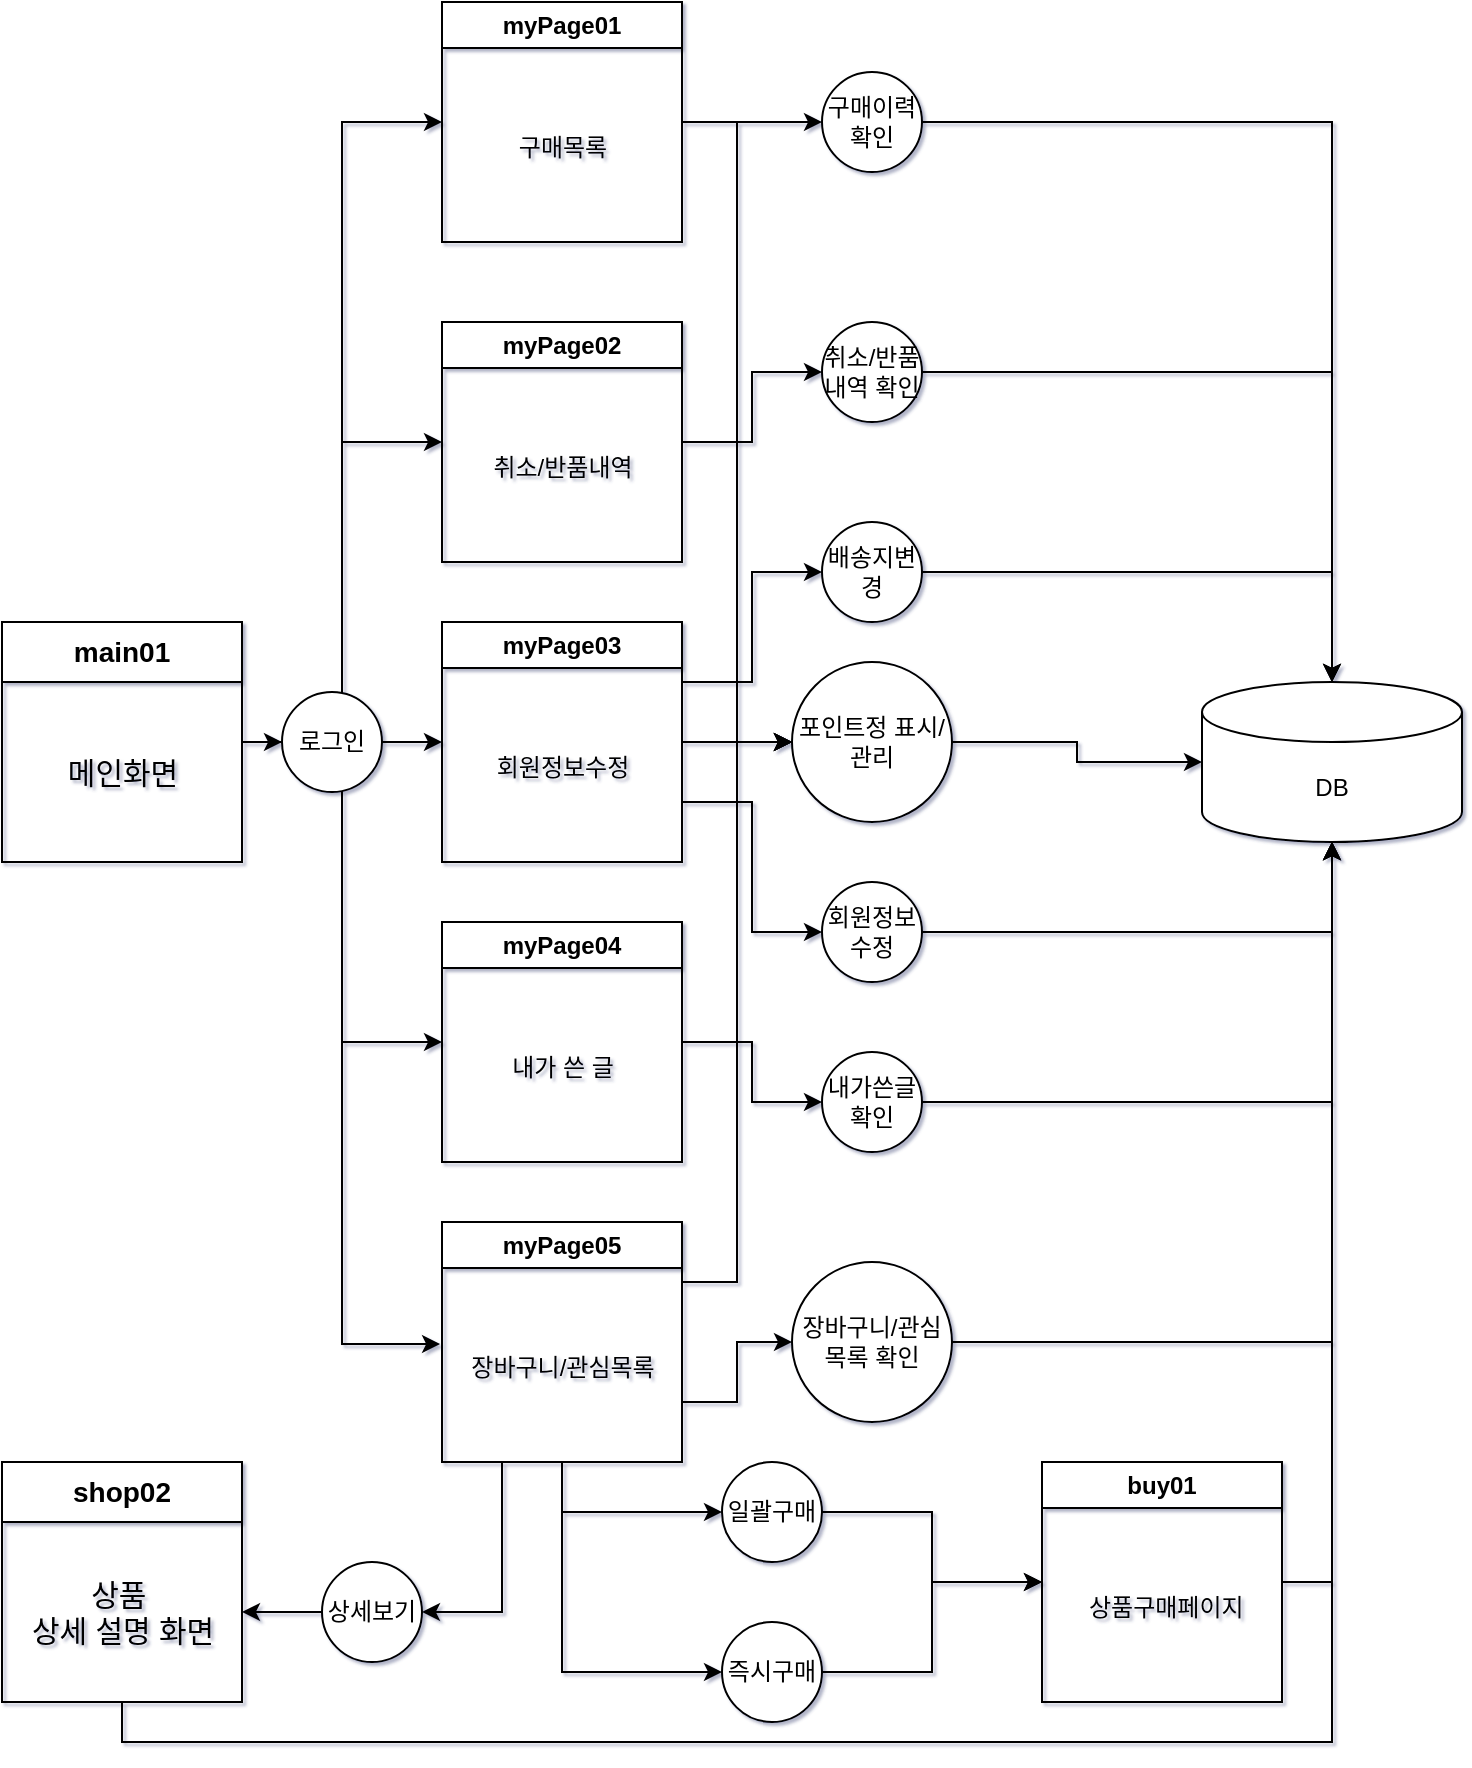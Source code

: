 <mxfile version="24.7.7">
  <diagram name="페이지-1" id="EHgfh_z8XSHx1F4_Pof_">
    <mxGraphModel dx="2074" dy="1140" grid="1" gridSize="10" guides="1" tooltips="1" connect="1" arrows="1" fold="1" page="1" pageScale="1" pageWidth="827" pageHeight="1169" background="#FFFFFF" math="0" shadow="1">
      <root>
        <mxCell id="0" />
        <mxCell id="1" parent="0" />
        <mxCell id="FQV0Odccfyke2C4MqBwn-14" style="edgeStyle=orthogonalEdgeStyle;rounded=0;orthogonalLoop=1;jettySize=auto;html=1;exitX=1;exitY=0.5;exitDx=0;exitDy=0;entryX=0;entryY=0.5;entryDx=0;entryDy=0;" edge="1" parent="1" source="FQV0Odccfyke2C4MqBwn-20" target="FQV0Odccfyke2C4MqBwn-8">
          <mxGeometry relative="1" as="geometry" />
        </mxCell>
        <mxCell id="FQV0Odccfyke2C4MqBwn-15" style="edgeStyle=orthogonalEdgeStyle;rounded=0;orthogonalLoop=1;jettySize=auto;html=1;exitX=1;exitY=0.5;exitDx=0;exitDy=0;entryX=0;entryY=0.5;entryDx=0;entryDy=0;" edge="1" parent="1" source="FQV0Odccfyke2C4MqBwn-1" target="FQV0Odccfyke2C4MqBwn-4">
          <mxGeometry relative="1" as="geometry" />
        </mxCell>
        <mxCell id="FQV0Odccfyke2C4MqBwn-16" style="edgeStyle=orthogonalEdgeStyle;rounded=0;orthogonalLoop=1;jettySize=auto;html=1;exitX=1;exitY=0.5;exitDx=0;exitDy=0;entryX=0;entryY=0.5;entryDx=0;entryDy=0;" edge="1" parent="1" source="FQV0Odccfyke2C4MqBwn-1" target="FQV0Odccfyke2C4MqBwn-6">
          <mxGeometry relative="1" as="geometry" />
        </mxCell>
        <mxCell id="FQV0Odccfyke2C4MqBwn-17" style="edgeStyle=orthogonalEdgeStyle;rounded=0;orthogonalLoop=1;jettySize=auto;html=1;exitX=1;exitY=0.5;exitDx=0;exitDy=0;entryX=0;entryY=0.5;entryDx=0;entryDy=0;" edge="1" parent="1" source="FQV0Odccfyke2C4MqBwn-1" target="FQV0Odccfyke2C4MqBwn-10">
          <mxGeometry relative="1" as="geometry" />
        </mxCell>
        <mxCell id="FQV0Odccfyke2C4MqBwn-1" value="&lt;font style=&quot;font-size: 14px;&quot;&gt;main01&lt;/font&gt;" style="swimlane;whiteSpace=wrap;html=1;startSize=30;" vertex="1" parent="1">
          <mxGeometry x="10" y="320" width="120" height="120" as="geometry">
            <mxRectangle x="310" y="120" width="140" height="30" as="alternateBounds" />
          </mxGeometry>
        </mxCell>
        <mxCell id="FQV0Odccfyke2C4MqBwn-3" value="&lt;font style=&quot;font-size: 15px;&quot;&gt;메인화&lt;/font&gt;&lt;font style=&quot;font-size: 15px;&quot;&gt;면&lt;/font&gt;" style="text;html=1;align=center;verticalAlign=middle;resizable=0;points=[];autosize=1;strokeColor=none;fillColor=none;" vertex="1" parent="FQV0Odccfyke2C4MqBwn-1">
          <mxGeometry x="20" y="60" width="80" height="30" as="geometry" />
        </mxCell>
        <mxCell id="FQV0Odccfyke2C4MqBwn-32" style="edgeStyle=orthogonalEdgeStyle;rounded=0;orthogonalLoop=1;jettySize=auto;html=1;exitX=1;exitY=0.5;exitDx=0;exitDy=0;entryX=0;entryY=0.5;entryDx=0;entryDy=0;" edge="1" parent="1" source="FQV0Odccfyke2C4MqBwn-4" target="FQV0Odccfyke2C4MqBwn-30">
          <mxGeometry relative="1" as="geometry" />
        </mxCell>
        <mxCell id="FQV0Odccfyke2C4MqBwn-40" style="edgeStyle=orthogonalEdgeStyle;rounded=0;orthogonalLoop=1;jettySize=auto;html=1;exitX=1;exitY=0.5;exitDx=0;exitDy=0;entryX=0;entryY=0.5;entryDx=0;entryDy=0;" edge="1" parent="1" source="FQV0Odccfyke2C4MqBwn-4" target="FQV0Odccfyke2C4MqBwn-29">
          <mxGeometry relative="1" as="geometry" />
        </mxCell>
        <mxCell id="FQV0Odccfyke2C4MqBwn-4" value="myPage02" style="swimlane;whiteSpace=wrap;html=1;" vertex="1" parent="1">
          <mxGeometry x="230" y="170" width="120" height="120" as="geometry" />
        </mxCell>
        <mxCell id="FQV0Odccfyke2C4MqBwn-5" value="취소/반품내역" style="text;html=1;align=center;verticalAlign=middle;resizable=0;points=[];autosize=1;strokeColor=none;fillColor=none;rotation=0;" vertex="1" parent="FQV0Odccfyke2C4MqBwn-4">
          <mxGeometry x="10" y="58" width="100" height="30" as="geometry" />
        </mxCell>
        <mxCell id="FQV0Odccfyke2C4MqBwn-33" style="edgeStyle=orthogonalEdgeStyle;rounded=0;orthogonalLoop=1;jettySize=auto;html=1;exitX=1;exitY=0.5;exitDx=0;exitDy=0;entryX=0;entryY=0.5;entryDx=0;entryDy=0;" edge="1" parent="1" source="FQV0Odccfyke2C4MqBwn-6" target="FQV0Odccfyke2C4MqBwn-30">
          <mxGeometry relative="1" as="geometry" />
        </mxCell>
        <mxCell id="FQV0Odccfyke2C4MqBwn-41" style="edgeStyle=orthogonalEdgeStyle;rounded=0;orthogonalLoop=1;jettySize=auto;html=1;exitX=1;exitY=0.5;exitDx=0;exitDy=0;entryX=0;entryY=0.5;entryDx=0;entryDy=0;" edge="1" parent="1" source="FQV0Odccfyke2C4MqBwn-6" target="FQV0Odccfyke2C4MqBwn-27">
          <mxGeometry relative="1" as="geometry" />
        </mxCell>
        <mxCell id="FQV0Odccfyke2C4MqBwn-6" value="myPage01" style="swimlane;whiteSpace=wrap;html=1;" vertex="1" parent="1">
          <mxGeometry x="230" y="10" width="120" height="120" as="geometry" />
        </mxCell>
        <mxCell id="FQV0Odccfyke2C4MqBwn-7" value="구매목록" style="text;html=1;align=center;verticalAlign=middle;resizable=0;points=[];autosize=1;strokeColor=none;fillColor=none;rotation=0;" vertex="1" parent="FQV0Odccfyke2C4MqBwn-6">
          <mxGeometry x="25" y="58" width="70" height="30" as="geometry" />
        </mxCell>
        <mxCell id="FQV0Odccfyke2C4MqBwn-31" style="edgeStyle=orthogonalEdgeStyle;rounded=0;orthogonalLoop=1;jettySize=auto;html=1;exitX=1;exitY=0.5;exitDx=0;exitDy=0;entryX=0;entryY=0.5;entryDx=0;entryDy=0;" edge="1" parent="1" source="FQV0Odccfyke2C4MqBwn-8" target="FQV0Odccfyke2C4MqBwn-30">
          <mxGeometry relative="1" as="geometry" />
        </mxCell>
        <mxCell id="FQV0Odccfyke2C4MqBwn-44" style="edgeStyle=orthogonalEdgeStyle;rounded=0;orthogonalLoop=1;jettySize=auto;html=1;exitX=1;exitY=0.25;exitDx=0;exitDy=0;entryX=0;entryY=0.5;entryDx=0;entryDy=0;" edge="1" parent="1" source="FQV0Odccfyke2C4MqBwn-8" target="FQV0Odccfyke2C4MqBwn-24">
          <mxGeometry relative="1" as="geometry" />
        </mxCell>
        <mxCell id="FQV0Odccfyke2C4MqBwn-45" style="edgeStyle=orthogonalEdgeStyle;rounded=0;orthogonalLoop=1;jettySize=auto;html=1;exitX=1;exitY=0.75;exitDx=0;exitDy=0;entryX=0;entryY=0.5;entryDx=0;entryDy=0;" edge="1" parent="1" source="FQV0Odccfyke2C4MqBwn-8" target="FQV0Odccfyke2C4MqBwn-25">
          <mxGeometry relative="1" as="geometry" />
        </mxCell>
        <mxCell id="FQV0Odccfyke2C4MqBwn-8" value="myPage03" style="swimlane;whiteSpace=wrap;html=1;" vertex="1" parent="1">
          <mxGeometry x="230" y="320" width="120" height="120" as="geometry" />
        </mxCell>
        <mxCell id="FQV0Odccfyke2C4MqBwn-9" value="회원정보수정" style="text;html=1;align=center;verticalAlign=middle;resizable=0;points=[];autosize=1;strokeColor=none;fillColor=none;rotation=0;" vertex="1" parent="FQV0Odccfyke2C4MqBwn-8">
          <mxGeometry x="10" y="58" width="100" height="30" as="geometry" />
        </mxCell>
        <mxCell id="FQV0Odccfyke2C4MqBwn-34" style="edgeStyle=orthogonalEdgeStyle;rounded=0;orthogonalLoop=1;jettySize=auto;html=1;exitX=1;exitY=0.5;exitDx=0;exitDy=0;entryX=0;entryY=0.5;entryDx=0;entryDy=0;" edge="1" parent="1" source="FQV0Odccfyke2C4MqBwn-10" target="FQV0Odccfyke2C4MqBwn-30">
          <mxGeometry relative="1" as="geometry" />
        </mxCell>
        <mxCell id="FQV0Odccfyke2C4MqBwn-42" style="edgeStyle=orthogonalEdgeStyle;rounded=0;orthogonalLoop=1;jettySize=auto;html=1;exitX=1;exitY=0.5;exitDx=0;exitDy=0;entryX=0;entryY=0.5;entryDx=0;entryDy=0;" edge="1" parent="1" source="FQV0Odccfyke2C4MqBwn-10" target="FQV0Odccfyke2C4MqBwn-26">
          <mxGeometry relative="1" as="geometry" />
        </mxCell>
        <mxCell id="FQV0Odccfyke2C4MqBwn-10" value="myPage04" style="swimlane;whiteSpace=wrap;html=1;" vertex="1" parent="1">
          <mxGeometry x="230" y="470" width="120" height="120" as="geometry" />
        </mxCell>
        <mxCell id="FQV0Odccfyke2C4MqBwn-11" value="내가 쓴 글" style="text;html=1;align=center;verticalAlign=middle;resizable=0;points=[];autosize=1;strokeColor=none;fillColor=none;rotation=0;" vertex="1" parent="FQV0Odccfyke2C4MqBwn-10">
          <mxGeometry x="20" y="58" width="80" height="30" as="geometry" />
        </mxCell>
        <mxCell id="FQV0Odccfyke2C4MqBwn-35" style="edgeStyle=orthogonalEdgeStyle;rounded=0;orthogonalLoop=1;jettySize=auto;html=1;exitX=1;exitY=0.25;exitDx=0;exitDy=0;entryX=0;entryY=0.5;entryDx=0;entryDy=0;" edge="1" parent="1" source="FQV0Odccfyke2C4MqBwn-12" target="FQV0Odccfyke2C4MqBwn-30">
          <mxGeometry relative="1" as="geometry" />
        </mxCell>
        <mxCell id="FQV0Odccfyke2C4MqBwn-43" style="edgeStyle=orthogonalEdgeStyle;rounded=0;orthogonalLoop=1;jettySize=auto;html=1;exitX=1;exitY=0.75;exitDx=0;exitDy=0;entryX=0;entryY=0.5;entryDx=0;entryDy=0;" edge="1" parent="1" source="FQV0Odccfyke2C4MqBwn-12" target="FQV0Odccfyke2C4MqBwn-28">
          <mxGeometry relative="1" as="geometry" />
        </mxCell>
        <mxCell id="FQV0Odccfyke2C4MqBwn-66" style="edgeStyle=orthogonalEdgeStyle;rounded=0;orthogonalLoop=1;jettySize=auto;html=1;exitX=0.5;exitY=1;exitDx=0;exitDy=0;entryX=0;entryY=0.5;entryDx=0;entryDy=0;" edge="1" parent="1" source="FQV0Odccfyke2C4MqBwn-12" target="FQV0Odccfyke2C4MqBwn-63">
          <mxGeometry relative="1" as="geometry" />
        </mxCell>
        <mxCell id="FQV0Odccfyke2C4MqBwn-70" style="edgeStyle=orthogonalEdgeStyle;rounded=0;orthogonalLoop=1;jettySize=auto;html=1;exitX=0.5;exitY=1;exitDx=0;exitDy=0;entryX=0;entryY=0.5;entryDx=0;entryDy=0;" edge="1" parent="1" source="FQV0Odccfyke2C4MqBwn-12" target="FQV0Odccfyke2C4MqBwn-64">
          <mxGeometry relative="1" as="geometry" />
        </mxCell>
        <mxCell id="FQV0Odccfyke2C4MqBwn-84" style="edgeStyle=orthogonalEdgeStyle;rounded=0;orthogonalLoop=1;jettySize=auto;html=1;exitX=0.25;exitY=1;exitDx=0;exitDy=0;entryX=1;entryY=0.5;entryDx=0;entryDy=0;" edge="1" parent="1" source="FQV0Odccfyke2C4MqBwn-12" target="FQV0Odccfyke2C4MqBwn-83">
          <mxGeometry relative="1" as="geometry" />
        </mxCell>
        <mxCell id="FQV0Odccfyke2C4MqBwn-12" value="myPage05" style="swimlane;whiteSpace=wrap;html=1;" vertex="1" parent="1">
          <mxGeometry x="230" y="620" width="120" height="120" as="geometry" />
        </mxCell>
        <mxCell id="FQV0Odccfyke2C4MqBwn-13" value="장바구니/관심목록" style="text;html=1;align=center;verticalAlign=middle;resizable=0;points=[];autosize=1;strokeColor=none;fillColor=none;rotation=0;" vertex="1" parent="FQV0Odccfyke2C4MqBwn-12">
          <mxGeometry y="58" width="120" height="30" as="geometry" />
        </mxCell>
        <mxCell id="FQV0Odccfyke2C4MqBwn-19" style="edgeStyle=orthogonalEdgeStyle;rounded=0;orthogonalLoop=1;jettySize=auto;html=1;exitX=1;exitY=0.5;exitDx=0;exitDy=0;entryX=-0.008;entryY=0.1;entryDx=0;entryDy=0;entryPerimeter=0;" edge="1" parent="1" source="FQV0Odccfyke2C4MqBwn-1" target="FQV0Odccfyke2C4MqBwn-13">
          <mxGeometry relative="1" as="geometry" />
        </mxCell>
        <mxCell id="FQV0Odccfyke2C4MqBwn-21" value="" style="edgeStyle=orthogonalEdgeStyle;rounded=0;orthogonalLoop=1;jettySize=auto;html=1;exitX=1;exitY=0.5;exitDx=0;exitDy=0;entryX=0;entryY=0.5;entryDx=0;entryDy=0;" edge="1" parent="1" source="FQV0Odccfyke2C4MqBwn-1" target="FQV0Odccfyke2C4MqBwn-20">
          <mxGeometry relative="1" as="geometry">
            <mxPoint x="130" y="380" as="sourcePoint" />
            <mxPoint x="230" y="380" as="targetPoint" />
          </mxGeometry>
        </mxCell>
        <mxCell id="FQV0Odccfyke2C4MqBwn-20" value="로그인" style="ellipse;whiteSpace=wrap;html=1;aspect=fixed;" vertex="1" parent="1">
          <mxGeometry x="150" y="355" width="50" height="50" as="geometry" />
        </mxCell>
        <mxCell id="FQV0Odccfyke2C4MqBwn-48" style="edgeStyle=orthogonalEdgeStyle;rounded=0;orthogonalLoop=1;jettySize=auto;html=1;exitX=1;exitY=0.5;exitDx=0;exitDy=0;" edge="1" parent="1" source="FQV0Odccfyke2C4MqBwn-24" target="FQV0Odccfyke2C4MqBwn-46">
          <mxGeometry relative="1" as="geometry" />
        </mxCell>
        <mxCell id="FQV0Odccfyke2C4MqBwn-24" value="배송지변경" style="ellipse;whiteSpace=wrap;html=1;aspect=fixed;" vertex="1" parent="1">
          <mxGeometry x="420" y="270" width="50" height="50" as="geometry" />
        </mxCell>
        <mxCell id="FQV0Odccfyke2C4MqBwn-25" value="회원정보수정" style="ellipse;whiteSpace=wrap;html=1;aspect=fixed;" vertex="1" parent="1">
          <mxGeometry x="420" y="450" width="50" height="50" as="geometry" />
        </mxCell>
        <mxCell id="FQV0Odccfyke2C4MqBwn-26" value="내가쓴글 확인" style="ellipse;whiteSpace=wrap;html=1;aspect=fixed;" vertex="1" parent="1">
          <mxGeometry x="420" y="535" width="50" height="50" as="geometry" />
        </mxCell>
        <mxCell id="FQV0Odccfyke2C4MqBwn-50" style="edgeStyle=orthogonalEdgeStyle;rounded=0;orthogonalLoop=1;jettySize=auto;html=1;exitX=1;exitY=0.5;exitDx=0;exitDy=0;" edge="1" parent="1" source="FQV0Odccfyke2C4MqBwn-27" target="FQV0Odccfyke2C4MqBwn-46">
          <mxGeometry relative="1" as="geometry" />
        </mxCell>
        <mxCell id="FQV0Odccfyke2C4MqBwn-27" value="구매이력확인" style="ellipse;whiteSpace=wrap;html=1;aspect=fixed;" vertex="1" parent="1">
          <mxGeometry x="420" y="45" width="50" height="50" as="geometry" />
        </mxCell>
        <mxCell id="FQV0Odccfyke2C4MqBwn-28" value="장바구니/관심목록 확인" style="ellipse;whiteSpace=wrap;html=1;aspect=fixed;" vertex="1" parent="1">
          <mxGeometry x="405" y="640" width="80" height="80" as="geometry" />
        </mxCell>
        <mxCell id="FQV0Odccfyke2C4MqBwn-49" style="edgeStyle=orthogonalEdgeStyle;rounded=0;orthogonalLoop=1;jettySize=auto;html=1;exitX=1;exitY=0.5;exitDx=0;exitDy=0;" edge="1" parent="1" source="FQV0Odccfyke2C4MqBwn-29" target="FQV0Odccfyke2C4MqBwn-46">
          <mxGeometry relative="1" as="geometry" />
        </mxCell>
        <mxCell id="FQV0Odccfyke2C4MqBwn-29" value="취소/반품내역 확인" style="ellipse;whiteSpace=wrap;html=1;aspect=fixed;" vertex="1" parent="1">
          <mxGeometry x="420" y="170" width="50" height="50" as="geometry" />
        </mxCell>
        <mxCell id="FQV0Odccfyke2C4MqBwn-30" value="포인트정 표시/관리" style="ellipse;whiteSpace=wrap;html=1;aspect=fixed;" vertex="1" parent="1">
          <mxGeometry x="405" y="340" width="80" height="80" as="geometry" />
        </mxCell>
        <mxCell id="FQV0Odccfyke2C4MqBwn-46" value="DB" style="shape=cylinder3;whiteSpace=wrap;html=1;boundedLbl=1;backgroundOutline=1;size=15;" vertex="1" parent="1">
          <mxGeometry x="610" y="350" width="130" height="80" as="geometry" />
        </mxCell>
        <mxCell id="FQV0Odccfyke2C4MqBwn-47" style="edgeStyle=orthogonalEdgeStyle;rounded=0;orthogonalLoop=1;jettySize=auto;html=1;exitX=1;exitY=0.5;exitDx=0;exitDy=0;entryX=0;entryY=0.5;entryDx=0;entryDy=0;entryPerimeter=0;" edge="1" parent="1" source="FQV0Odccfyke2C4MqBwn-30" target="FQV0Odccfyke2C4MqBwn-46">
          <mxGeometry relative="1" as="geometry" />
        </mxCell>
        <mxCell id="FQV0Odccfyke2C4MqBwn-51" style="edgeStyle=orthogonalEdgeStyle;rounded=0;orthogonalLoop=1;jettySize=auto;html=1;exitX=1;exitY=0.5;exitDx=0;exitDy=0;entryX=0.5;entryY=1;entryDx=0;entryDy=0;entryPerimeter=0;" edge="1" parent="1" source="FQV0Odccfyke2C4MqBwn-25" target="FQV0Odccfyke2C4MqBwn-46">
          <mxGeometry relative="1" as="geometry" />
        </mxCell>
        <mxCell id="FQV0Odccfyke2C4MqBwn-52" style="edgeStyle=orthogonalEdgeStyle;rounded=0;orthogonalLoop=1;jettySize=auto;html=1;exitX=1;exitY=0.5;exitDx=0;exitDy=0;entryX=0.5;entryY=1;entryDx=0;entryDy=0;entryPerimeter=0;" edge="1" parent="1" source="FQV0Odccfyke2C4MqBwn-26" target="FQV0Odccfyke2C4MqBwn-46">
          <mxGeometry relative="1" as="geometry" />
        </mxCell>
        <mxCell id="FQV0Odccfyke2C4MqBwn-53" style="edgeStyle=orthogonalEdgeStyle;rounded=0;orthogonalLoop=1;jettySize=auto;html=1;exitX=1;exitY=0.5;exitDx=0;exitDy=0;entryX=0.5;entryY=1;entryDx=0;entryDy=0;entryPerimeter=0;" edge="1" parent="1" source="FQV0Odccfyke2C4MqBwn-28" target="FQV0Odccfyke2C4MqBwn-46">
          <mxGeometry relative="1" as="geometry" />
        </mxCell>
        <mxCell id="FQV0Odccfyke2C4MqBwn-79" style="edgeStyle=orthogonalEdgeStyle;rounded=0;orthogonalLoop=1;jettySize=auto;html=1;exitX=1;exitY=0.5;exitDx=0;exitDy=0;entryX=0;entryY=0.5;entryDx=0;entryDy=0;" edge="1" parent="1" source="FQV0Odccfyke2C4MqBwn-63" target="FQV0Odccfyke2C4MqBwn-76">
          <mxGeometry relative="1" as="geometry" />
        </mxCell>
        <mxCell id="FQV0Odccfyke2C4MqBwn-63" value="즉시구매" style="ellipse;whiteSpace=wrap;html=1;aspect=fixed;" vertex="1" parent="1">
          <mxGeometry x="370" y="820" width="50" height="50" as="geometry" />
        </mxCell>
        <mxCell id="FQV0Odccfyke2C4MqBwn-78" style="edgeStyle=orthogonalEdgeStyle;rounded=0;orthogonalLoop=1;jettySize=auto;html=1;exitX=1;exitY=0.5;exitDx=0;exitDy=0;entryX=0;entryY=0.5;entryDx=0;entryDy=0;" edge="1" parent="1" source="FQV0Odccfyke2C4MqBwn-64" target="FQV0Odccfyke2C4MqBwn-76">
          <mxGeometry relative="1" as="geometry" />
        </mxCell>
        <mxCell id="FQV0Odccfyke2C4MqBwn-64" value="일괄구매" style="ellipse;whiteSpace=wrap;html=1;aspect=fixed;" vertex="1" parent="1">
          <mxGeometry x="370" y="740" width="50" height="50" as="geometry" />
        </mxCell>
        <mxCell id="FQV0Odccfyke2C4MqBwn-76" value="buy01" style="swimlane;whiteSpace=wrap;html=1;" vertex="1" parent="1">
          <mxGeometry x="530" y="740" width="120" height="120" as="geometry" />
        </mxCell>
        <mxCell id="FQV0Odccfyke2C4MqBwn-77" value="&amp;nbsp;상품구매페이지" style="text;html=1;align=center;verticalAlign=middle;resizable=0;points=[];autosize=1;strokeColor=none;fillColor=none;rotation=0;" vertex="1" parent="FQV0Odccfyke2C4MqBwn-76">
          <mxGeometry x="5" y="58" width="110" height="30" as="geometry" />
        </mxCell>
        <mxCell id="FQV0Odccfyke2C4MqBwn-80" value="&lt;span style=&quot;font-size: 14px;&quot;&gt;shop02&lt;/span&gt;" style="swimlane;whiteSpace=wrap;html=1;startSize=30;" vertex="1" parent="1">
          <mxGeometry x="10" y="740" width="120" height="120" as="geometry">
            <mxRectangle x="310" y="120" width="140" height="30" as="alternateBounds" />
          </mxGeometry>
        </mxCell>
        <mxCell id="FQV0Odccfyke2C4MqBwn-81" value="&lt;span style=&quot;font-size: 15px;&quot;&gt;상품&amp;nbsp;&lt;/span&gt;&lt;div&gt;&lt;span style=&quot;font-size: 15px;&quot;&gt;상세 설명 화면&lt;/span&gt;&lt;/div&gt;" style="text;html=1;align=center;verticalAlign=middle;resizable=0;points=[];autosize=1;strokeColor=none;fillColor=none;" vertex="1" parent="FQV0Odccfyke2C4MqBwn-80">
          <mxGeometry y="50" width="120" height="50" as="geometry" />
        </mxCell>
        <mxCell id="FQV0Odccfyke2C4MqBwn-86" style="edgeStyle=orthogonalEdgeStyle;rounded=0;orthogonalLoop=1;jettySize=auto;html=1;exitX=0;exitY=0.5;exitDx=0;exitDy=0;" edge="1" parent="1" source="FQV0Odccfyke2C4MqBwn-83" target="FQV0Odccfyke2C4MqBwn-81">
          <mxGeometry relative="1" as="geometry" />
        </mxCell>
        <mxCell id="FQV0Odccfyke2C4MqBwn-83" value="상세보기" style="ellipse;whiteSpace=wrap;html=1;aspect=fixed;" vertex="1" parent="1">
          <mxGeometry x="170" y="790" width="50" height="50" as="geometry" />
        </mxCell>
        <mxCell id="FQV0Odccfyke2C4MqBwn-87" style="edgeStyle=orthogonalEdgeStyle;rounded=0;orthogonalLoop=1;jettySize=auto;html=1;exitX=1;exitY=0.5;exitDx=0;exitDy=0;entryX=0.5;entryY=1;entryDx=0;entryDy=0;entryPerimeter=0;" edge="1" parent="1" source="FQV0Odccfyke2C4MqBwn-76" target="FQV0Odccfyke2C4MqBwn-46">
          <mxGeometry relative="1" as="geometry" />
        </mxCell>
        <mxCell id="FQV0Odccfyke2C4MqBwn-88" style="edgeStyle=orthogonalEdgeStyle;rounded=0;orthogonalLoop=1;jettySize=auto;html=1;exitX=0.5;exitY=1;exitDx=0;exitDy=0;entryX=0.5;entryY=1;entryDx=0;entryDy=0;entryPerimeter=0;" edge="1" parent="1" source="FQV0Odccfyke2C4MqBwn-80" target="FQV0Odccfyke2C4MqBwn-46">
          <mxGeometry relative="1" as="geometry" />
        </mxCell>
      </root>
    </mxGraphModel>
  </diagram>
</mxfile>
